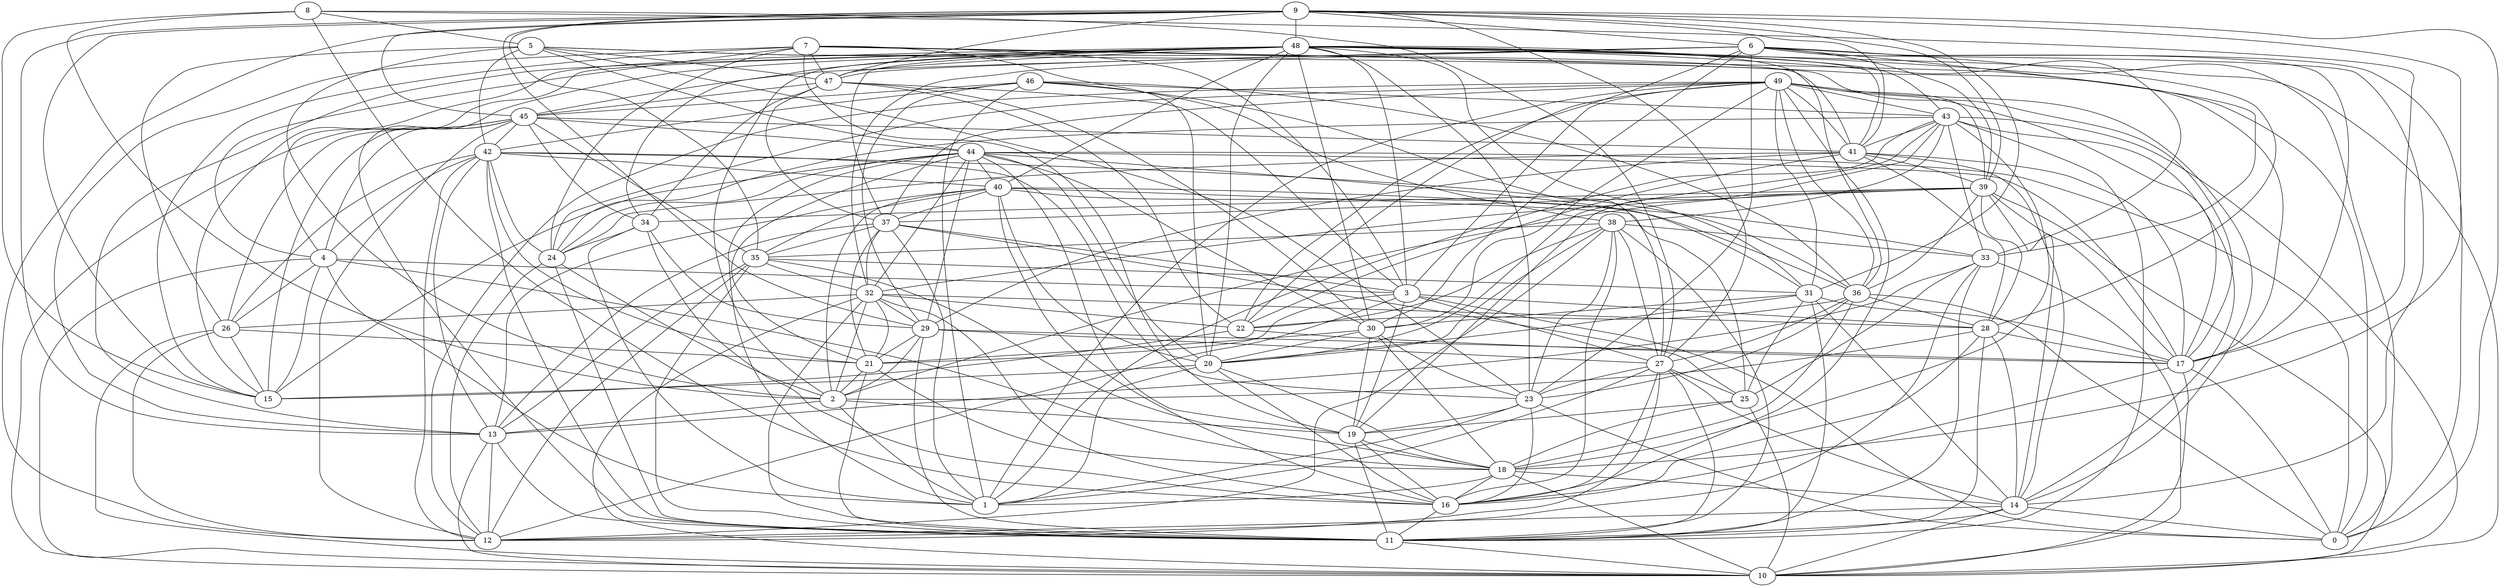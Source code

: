 digraph GG_graph {

subgraph G_graph {
edge [color = black]
"34" -> "1" [dir = none]
"31" -> "20" [dir = none]
"20" -> "16" [dir = none]
"38" -> "22" [dir = none]
"38" -> "16" [dir = none]
"38" -> "35" [dir = none]
"38" -> "12" [dir = none]
"43" -> "10" [dir = none]
"43" -> "33" [dir = none]
"43" -> "38" [dir = none]
"43" -> "19" [dir = none]
"43" -> "18" [dir = none]
"48" -> "3" [dir = none]
"48" -> "0" [dir = none]
"48" -> "31" [dir = none]
"48" -> "20" [dir = none]
"48" -> "34" [dir = none]
"48" -> "13" [dir = none]
"48" -> "30" [dir = none]
"48" -> "33" [dir = none]
"48" -> "11" [dir = none]
"48" -> "37" [dir = none]
"48" -> "4" [dir = none]
"48" -> "43" [dir = none]
"26" -> "15" [dir = none]
"26" -> "12" [dir = none]
"24" -> "2" [dir = none]
"33" -> "25" [dir = none]
"33" -> "11" [dir = none]
"33" -> "12" [dir = none]
"33" -> "10" [dir = none]
"13" -> "10" [dir = none]
"13" -> "12" [dir = none]
"18" -> "10" [dir = none]
"18" -> "16" [dir = none]
"19" -> "16" [dir = none]
"9" -> "41" [dir = none]
"9" -> "39" [dir = none]
"9" -> "48" [dir = none]
"9" -> "35" [dir = none]
"9" -> "15" [dir = none]
"9" -> "47" [dir = none]
"22" -> "17" [dir = none]
"4" -> "10" [dir = none]
"4" -> "1" [dir = none]
"29" -> "2" [dir = none]
"29" -> "11" [dir = none]
"29" -> "21" [dir = none]
"36" -> "22" [dir = none]
"49" -> "12" [dir = none]
"49" -> "14" [dir = none]
"49" -> "3" [dir = none]
"49" -> "1" [dir = none]
"49" -> "37" [dir = none]
"49" -> "30" [dir = none]
"49" -> "22" [dir = none]
"49" -> "36" [dir = none]
"49" -> "17" [dir = none]
"49" -> "31" [dir = none]
"42" -> "24" [dir = none]
"42" -> "21" [dir = none]
"42" -> "11" [dir = none]
"42" -> "12" [dir = none]
"42" -> "4" [dir = none]
"42" -> "13" [dir = none]
"42" -> "26" [dir = none]
"8" -> "16" [dir = none]
"8" -> "2" [dir = none]
"8" -> "15" [dir = none]
"46" -> "38" [dir = none]
"46" -> "27" [dir = none]
"46" -> "36" [dir = none]
"46" -> "42" [dir = none]
"46" -> "45" [dir = none]
"41" -> "28" [dir = none]
"41" -> "39" [dir = none]
"28" -> "16" [dir = none]
"28" -> "17" [dir = none]
"28" -> "14" [dir = none]
"40" -> "37" [dir = none]
"40" -> "13" [dir = none]
"17" -> "10" [dir = none]
"7" -> "3" [dir = none]
"7" -> "4" [dir = none]
"7" -> "47" [dir = none]
"7" -> "15" [dir = none]
"37" -> "13" [dir = none]
"37" -> "1" [dir = none]
"37" -> "32" [dir = none]
"37" -> "35" [dir = none]
"25" -> "18" [dir = none]
"25" -> "10" [dir = none]
"25" -> "19" [dir = none]
"2" -> "13" [dir = none]
"2" -> "19" [dir = none]
"27" -> "23" [dir = none]
"27" -> "11" [dir = none]
"35" -> "32" [dir = none]
"35" -> "12" [dir = none]
"35" -> "11" [dir = none]
"30" -> "21" [dir = none]
"6" -> "47" [dir = none]
"6" -> "0" [dir = none]
"6" -> "23" [dir = none]
"6" -> "30" [dir = none]
"6" -> "22" [dir = none]
"6" -> "45" [dir = none]
"6" -> "39" [dir = none]
"6" -> "14" [dir = none]
"45" -> "12" [dir = none]
"45" -> "15" [dir = none]
"45" -> "10" [dir = none]
"45" -> "4" [dir = none]
"45" -> "44" [dir = none]
"45" -> "41" [dir = none]
"45" -> "35" [dir = none]
"3" -> "28" [dir = none]
"3" -> "0" [dir = none]
"47" -> "37" [dir = none]
"47" -> "22" [dir = none]
"39" -> "36" [dir = none]
"39" -> "34" [dir = none]
"39" -> "17" [dir = none]
"39" -> "28" [dir = none]
"39" -> "32" [dir = none]
"39" -> "2" [dir = none]
"5" -> "44" [dir = none]
"5" -> "2" [dir = none]
"5" -> "41" [dir = none]
"5" -> "17" [dir = none]
"5" -> "23" [dir = none]
"23" -> "19" [dir = none]
"23" -> "0" [dir = none]
"23" -> "16" [dir = none]
"23" -> "1" [dir = none]
"21" -> "18" [dir = none]
"21" -> "11" [dir = none]
"44" -> "21" [dir = none]
"44" -> "24" [dir = none]
"44" -> "17" [dir = none]
"44" -> "15" [dir = none]
"44" -> "0" [dir = none]
"44" -> "29" [dir = none]
"44" -> "19" [dir = none]
"44" -> "20" [dir = none]
"44" -> "40" [dir = none]
"44" -> "30" [dir = none]
"18" -> "1" [dir = none]
"6" -> "33" [dir = none]
"36" -> "0" [dir = none]
"14" -> "12" [dir = none]
"24" -> "12" [dir = none]
"40" -> "36" [dir = none]
"49" -> "39" [dir = none]
"22" -> "15" [dir = none]
"7" -> "20" [dir = none]
"38" -> "33" [dir = none]
"38" -> "20" [dir = none]
"32" -> "28" [dir = none]
"9" -> "45" [dir = none]
"41" -> "29" [dir = none]
"45" -> "26" [dir = none]
"48" -> "2" [dir = none]
"31" -> "25" [dir = none]
"40" -> "35" [dir = none]
"7" -> "17" [dir = none]
"14" -> "11" [dir = none]
"39" -> "10" [dir = none]
"20" -> "15" [dir = none]
"3" -> "12" [dir = none]
"7" -> "24" [dir = none]
"35" -> "31" [dir = none]
"30" -> "18" [dir = none]
"42" -> "40" [dir = none]
"8" -> "17" [dir = none]
"28" -> "11" [dir = none]
"19" -> "18" [dir = none]
"11" -> "10" [dir = none]
"27" -> "12" [dir = none]
"47" -> "34" [dir = none]
"27" -> "16" [dir = none]
"40" -> "33" [dir = none]
"9" -> "0" [dir = none]
"39" -> "37" [dir = none]
"43" -> "41" [dir = none]
"36" -> "27" [dir = none]
"47" -> "45" [dir = none]
"4" -> "3" [dir = none]
"48" -> "40" [dir = none]
"9" -> "29" [dir = none]
"8" -> "5" [dir = none]
"31" -> "14" [dir = none]
"35" -> "13" [dir = none]
"41" -> "14" [dir = none]
"32" -> "11" [dir = none]
"48" -> "36" [dir = none]
"29" -> "17" [dir = none]
"4" -> "15" [dir = none]
"41" -> "24" [dir = none]
"46" -> "43" [dir = none]
"42" -> "36" [dir = none]
"49" -> "24" [dir = none]
"33" -> "13" [dir = none]
"5" -> "47" [dir = none]
"48" -> "15" [dir = none]
"5" -> "26" [dir = none]
"47" -> "30" [dir = none]
"38" -> "23" [dir = none]
"49" -> "16" [dir = none]
"2" -> "1" [dir = none]
"14" -> "10" [dir = none]
"7" -> "0" [dir = none]
"38" -> "27" [dir = none]
"46" -> "1" [dir = none]
"27" -> "1" [dir = none]
"43" -> "24" [dir = none]
"36" -> "18" [dir = none]
"30" -> "20" [dir = none]
"48" -> "41" [dir = none]
"41" -> "17" [dir = none]
"36" -> "28" [dir = none]
"6" -> "28" [dir = none]
"29" -> "27" [dir = none]
"7" -> "13" [dir = none]
"43" -> "1" [dir = none]
"46" -> "29" [dir = none]
"5" -> "42" [dir = none]
"6" -> "17" [dir = none]
"32" -> "10" [dir = none]
"40" -> "25" [dir = none]
"32" -> "22" [dir = none]
"44" -> "1" [dir = none]
"34" -> "29" [dir = none]
"32" -> "2" [dir = none]
"16" -> "11" [dir = none]
"40" -> "16" [dir = none]
"26" -> "10" [dir = none]
"40" -> "2" [dir = none]
"47" -> "3" [dir = none]
"35" -> "18" [dir = none]
"34" -> "24" [dir = none]
"9" -> "6" [dir = none]
"32" -> "21" [dir = none]
"32" -> "26" [dir = none]
"4" -> "18" [dir = none]
"49" -> "41" [dir = none]
"31" -> "30" [dir = none]
"9" -> "31" [dir = none]
"21" -> "2" [dir = none]
"17" -> "0" [dir = none]
"3" -> "21" [dir = none]
"42" -> "23" [dir = none]
"40" -> "20" [dir = none]
"43" -> "20" [dir = none]
"17" -> "16" [dir = none]
"24" -> "11" [dir = none]
"44" -> "31" [dir = none]
"37" -> "3" [dir = none]
"48" -> "47" [dir = none]
"39" -> "14" [dir = none]
"4" -> "26" [dir = none]
"34" -> "16" [dir = none]
"27" -> "14" [dir = none]
"44" -> "32" [dir = none]
"38" -> "11" [dir = none]
"3" -> "27" [dir = none]
"6" -> "32" [dir = none]
"9" -> "13" [dir = none]
"37" -> "25" [dir = none]
"14" -> "0" [dir = none]
"26" -> "21" [dir = none]
"30" -> "23" [dir = none]
"30" -> "19" [dir = none]
"31" -> "11" [dir = none]
"36" -> "23" [dir = none]
"43" -> "11" [dir = none]
"8" -> "27" [dir = none]
"43" -> "14" [dir = none]
"9" -> "18" [dir = none]
"18" -> "14" [dir = none]
"20" -> "18" [dir = none]
"3" -> "19" [dir = none]
"27" -> "25" [dir = none]
"31" -> "17" [dir = none]
"7" -> "19" [dir = none]
"20" -> "1" [dir = none]
"19" -> "11" [dir = none]
"48" -> "23" [dir = none]
"9" -> "12" [dir = none]
"45" -> "34" [dir = none]
"32" -> "16" [dir = none]
"49" -> "43" [dir = none]
"48" -> "10" [dir = none]
"28" -> "2" [dir = none]
"45" -> "42" [dir = none]
"9" -> "27" [dir = none]
"41" -> "22" [dir = none]
"32" -> "29" [dir = none]
"13" -> "11" [dir = none]
"37" -> "21" [dir = none]
}

}
